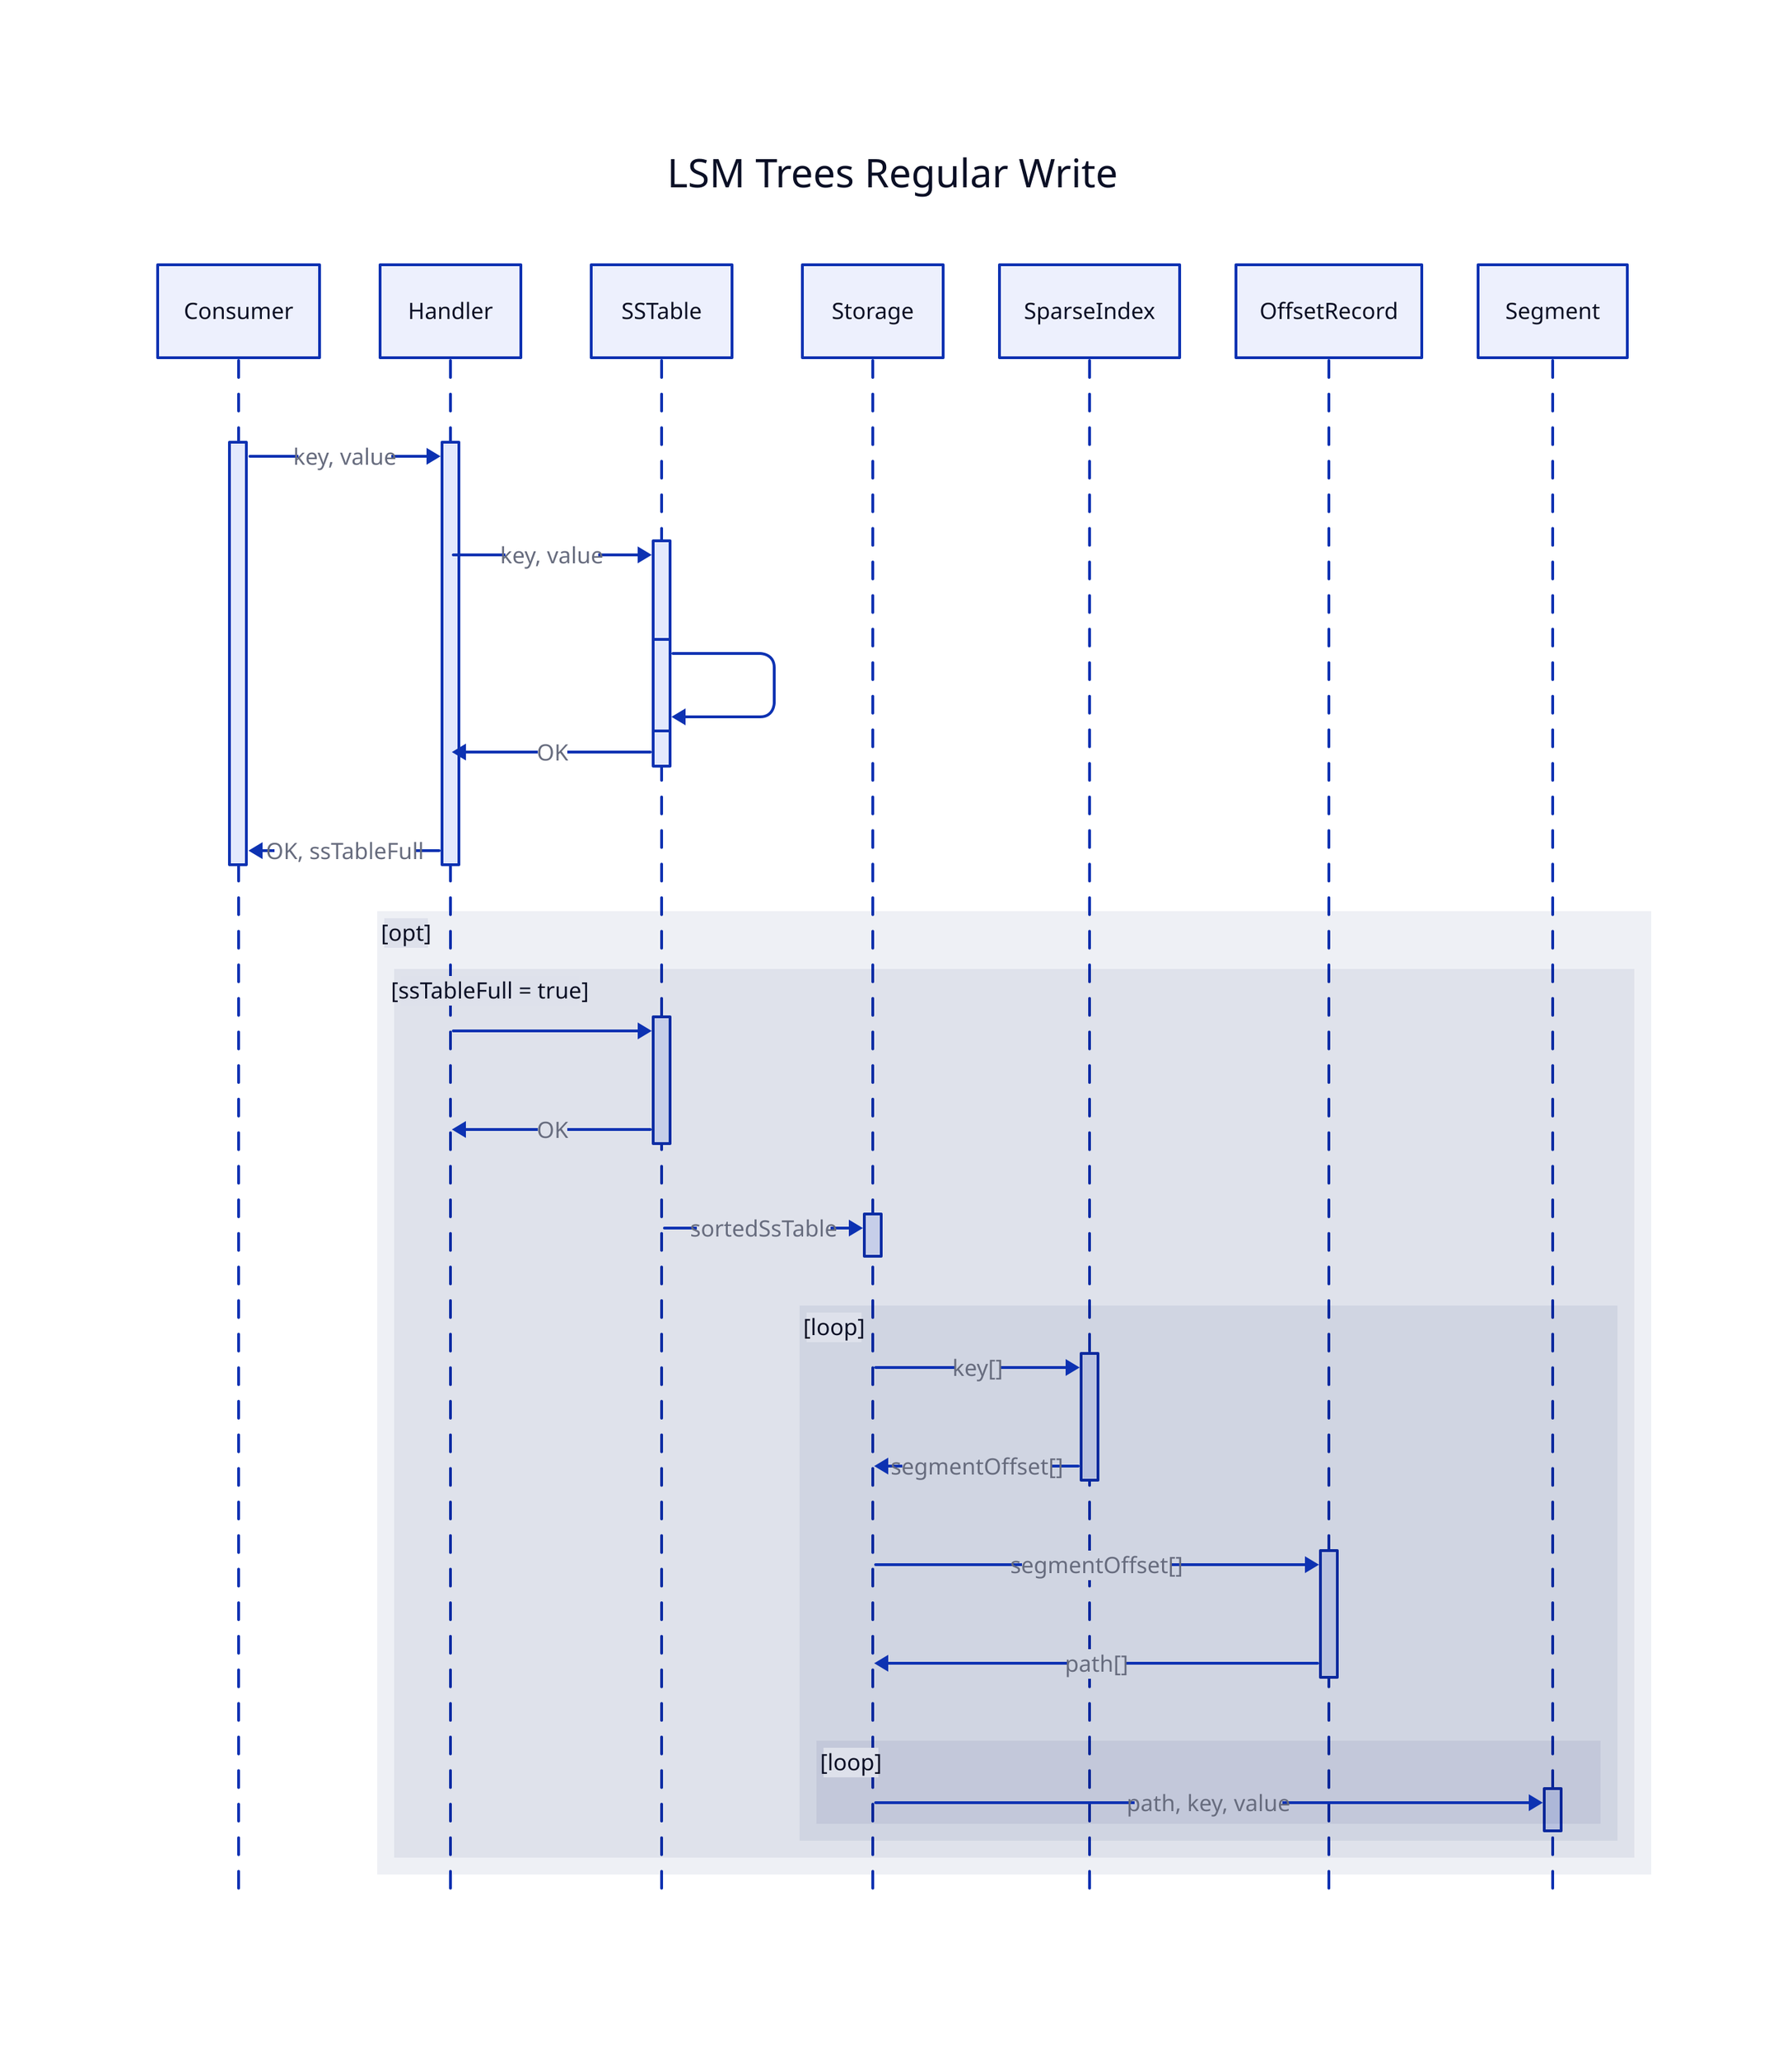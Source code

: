 LSM Trees Regular Write: {
  shape: sequence_diagram

  Consumer

  Handler

  SSTable

  Storage
  SparseIndex
  OffsetRecord
  Segment

  Consumer.request -> Handler.write: key, value
  Handler -> SSTable.write: key, value
  SSTable.sort -> SSTable.sort
  SSTable.write -> Handler: OK
  Handler.write -> Consumer.request: OK, ssTableFull

  "[opt]": {
    "[ssTableFull = true]": {
      Handler -> SSTable.createNewTable
      SSTable.createNewTable -> Handler: OK

      SSTable -> Storage.mergeNewSegment: sortedSsTable
      "[loop]": {
        Storage -> SparseIndex.getOffsets: "key[]"
        SparseIndex.getOffsets -> Storage: "segmentOffset[]"

        Storage -> OffsetRecord.getSegmentPaths: "segmentOffset[]"
        OffsetRecord.getSegmentPaths -> Storage: "path[]"

        "[loop]": {
          Storage -> Segment.updateValue: path, key, value
        }
      }
    }
  }
}

# LSM Trees SSTable Full Write: {
#   shape: sequence_diagram

#   Consumer

#   Handler

#   SSTable
#   SparseIndex

#   Storage
#   Segment
#   OffsetRecord

#   Consumer.request -> Handler.write: key, value
#   Handler -> SSTable.write: key, value
#   SSTable.write -> Handler: tableFull
# }
